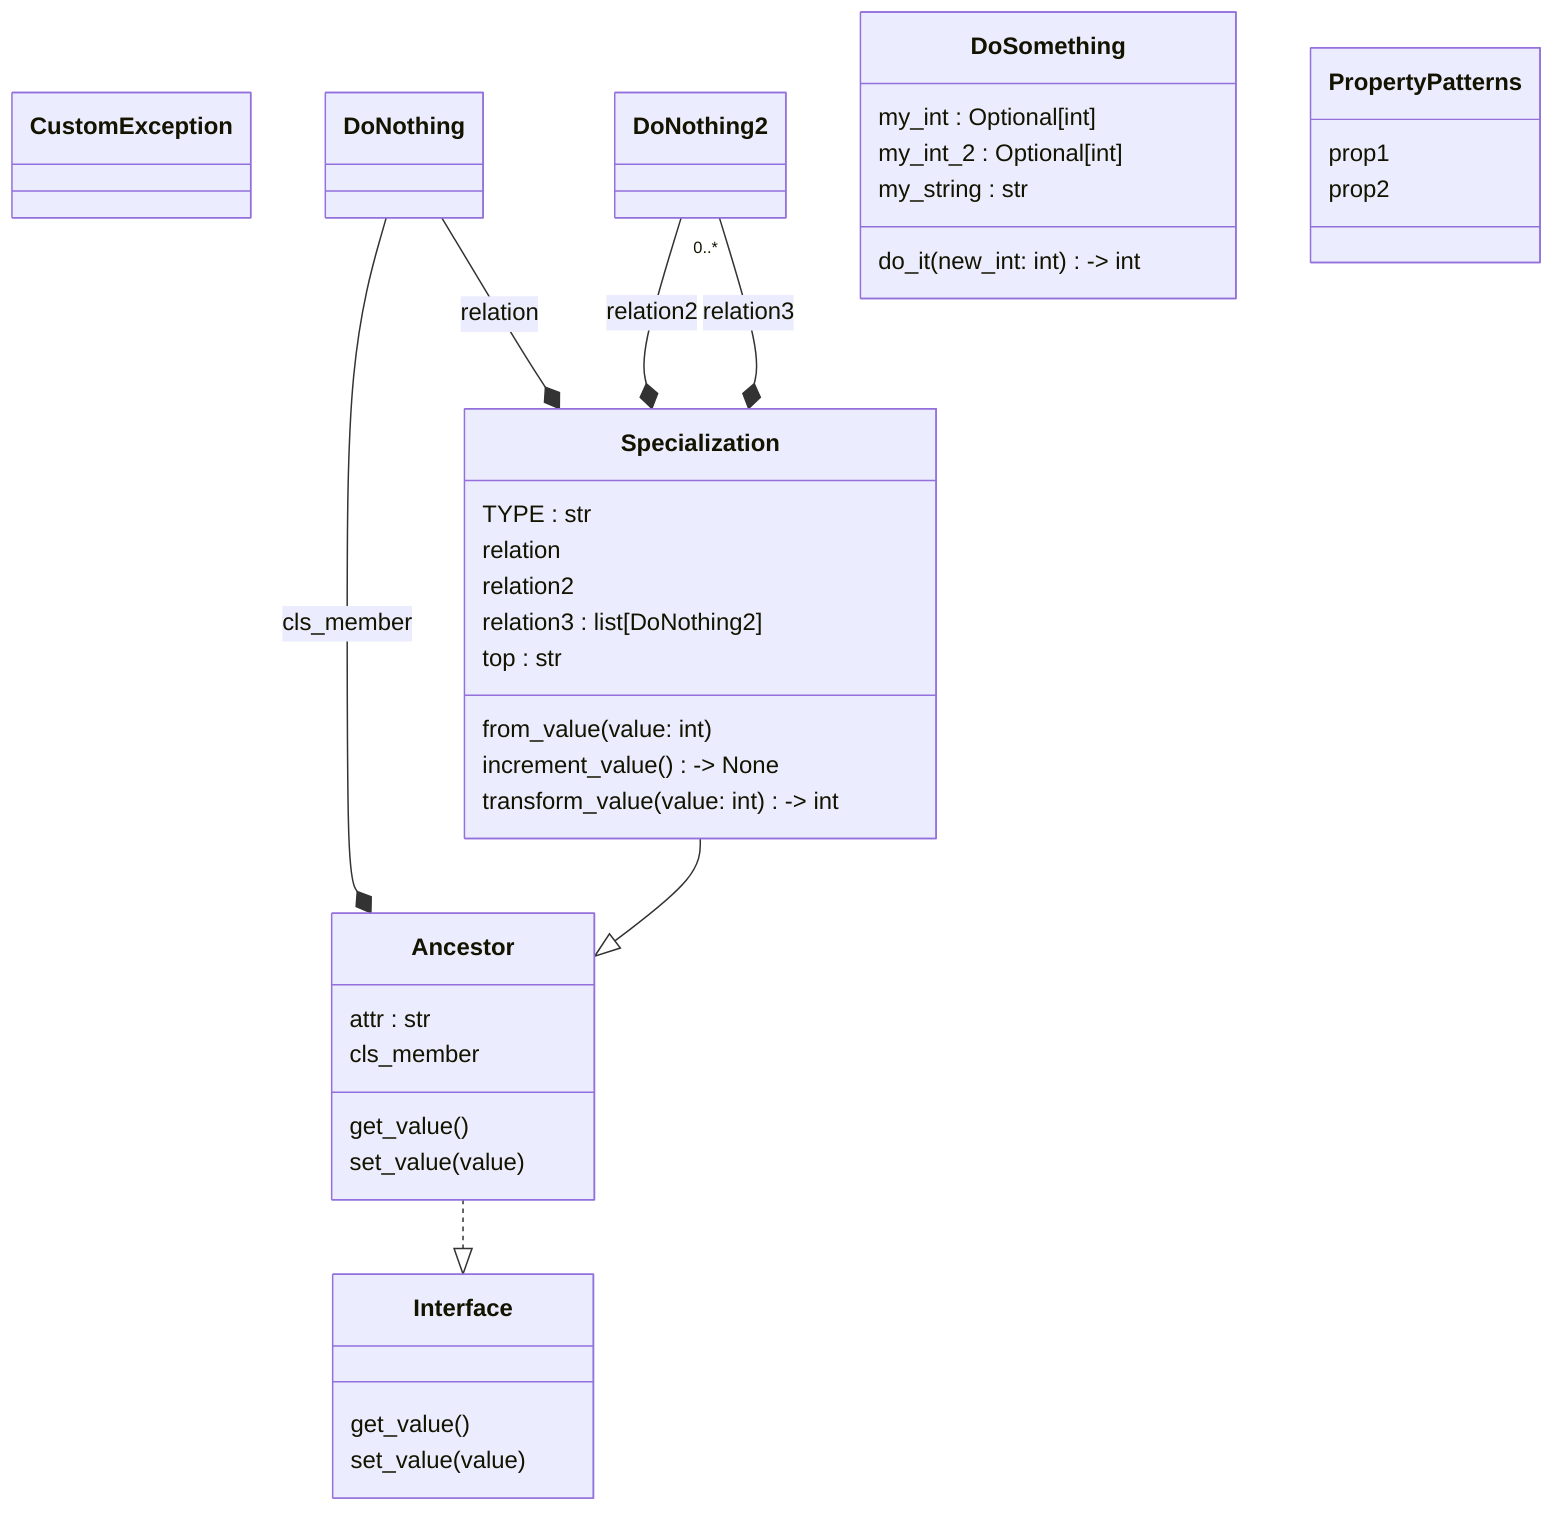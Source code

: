 classDiagram
  class Ancestor {
    attr : str
    cls_member
    get_value()
    set_value(value)
  }
  class CustomException {
  }
  class DoNothing {
  }
  class DoNothing2 {
  }
  class DoSomething {
    my_int : Optional[int]
    my_int_2 : Optional[int]
    my_string : str
    do_it(new_int: int) -> int
  }
  class Interface {
    get_value()
    set_value(value)
  }
  class PropertyPatterns {
    prop1
    prop2
  }
  class Specialization {
    TYPE : str
    relation
    relation2
    relation3 : list[DoNothing2]
    top : str
    from_value(value: int)
    increment_value() -> None
    transform_value(value: int) -> int
  }
  Specialization --|> Ancestor
  Ancestor ..|> Interface
  DoNothing --* Ancestor : cls_member
  DoNothing --* Specialization : relation
  DoNothing2 --* Specialization : relation2
  DoNothing2 "0..*" --* Specialization : relation3